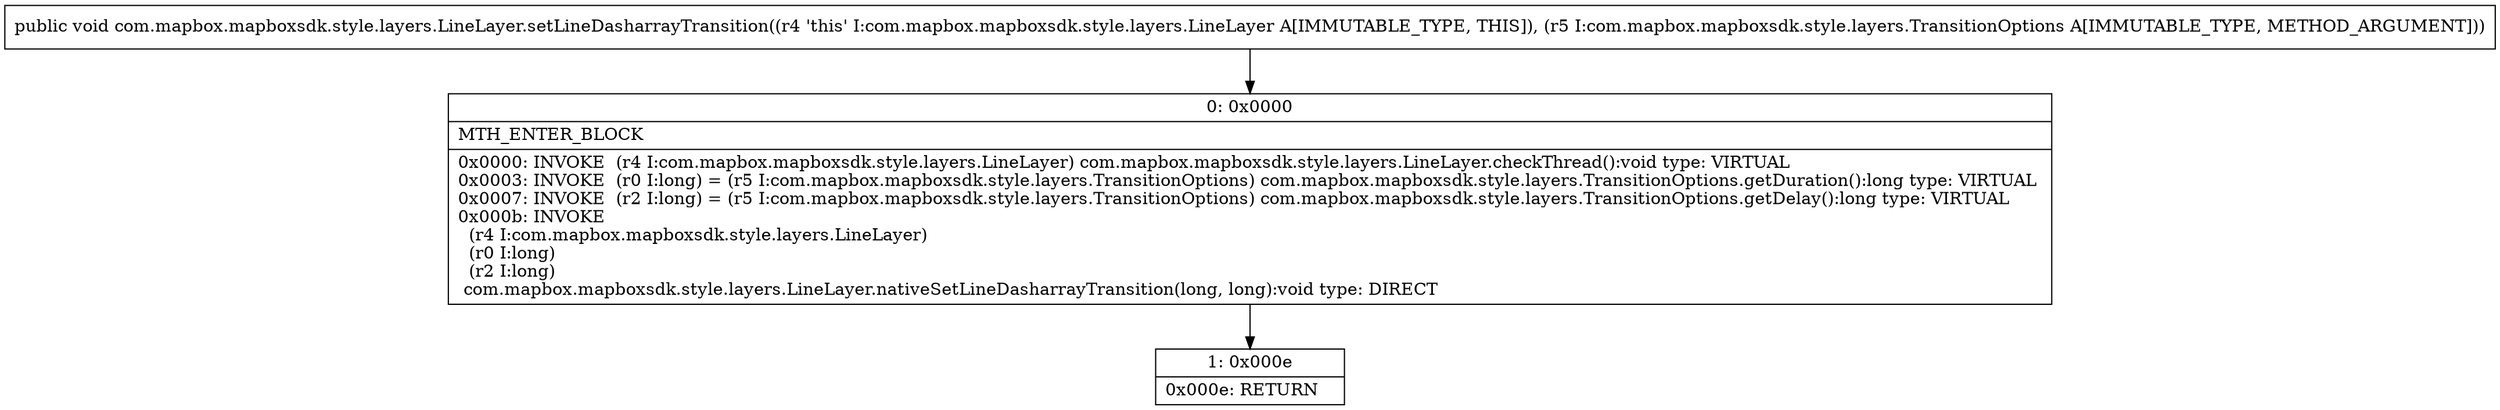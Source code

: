 digraph "CFG forcom.mapbox.mapboxsdk.style.layers.LineLayer.setLineDasharrayTransition(Lcom\/mapbox\/mapboxsdk\/style\/layers\/TransitionOptions;)V" {
Node_0 [shape=record,label="{0\:\ 0x0000|MTH_ENTER_BLOCK\l|0x0000: INVOKE  (r4 I:com.mapbox.mapboxsdk.style.layers.LineLayer) com.mapbox.mapboxsdk.style.layers.LineLayer.checkThread():void type: VIRTUAL \l0x0003: INVOKE  (r0 I:long) = (r5 I:com.mapbox.mapboxsdk.style.layers.TransitionOptions) com.mapbox.mapboxsdk.style.layers.TransitionOptions.getDuration():long type: VIRTUAL \l0x0007: INVOKE  (r2 I:long) = (r5 I:com.mapbox.mapboxsdk.style.layers.TransitionOptions) com.mapbox.mapboxsdk.style.layers.TransitionOptions.getDelay():long type: VIRTUAL \l0x000b: INVOKE  \l  (r4 I:com.mapbox.mapboxsdk.style.layers.LineLayer)\l  (r0 I:long)\l  (r2 I:long)\l com.mapbox.mapboxsdk.style.layers.LineLayer.nativeSetLineDasharrayTransition(long, long):void type: DIRECT \l}"];
Node_1 [shape=record,label="{1\:\ 0x000e|0x000e: RETURN   \l}"];
MethodNode[shape=record,label="{public void com.mapbox.mapboxsdk.style.layers.LineLayer.setLineDasharrayTransition((r4 'this' I:com.mapbox.mapboxsdk.style.layers.LineLayer A[IMMUTABLE_TYPE, THIS]), (r5 I:com.mapbox.mapboxsdk.style.layers.TransitionOptions A[IMMUTABLE_TYPE, METHOD_ARGUMENT])) }"];
MethodNode -> Node_0;
Node_0 -> Node_1;
}


